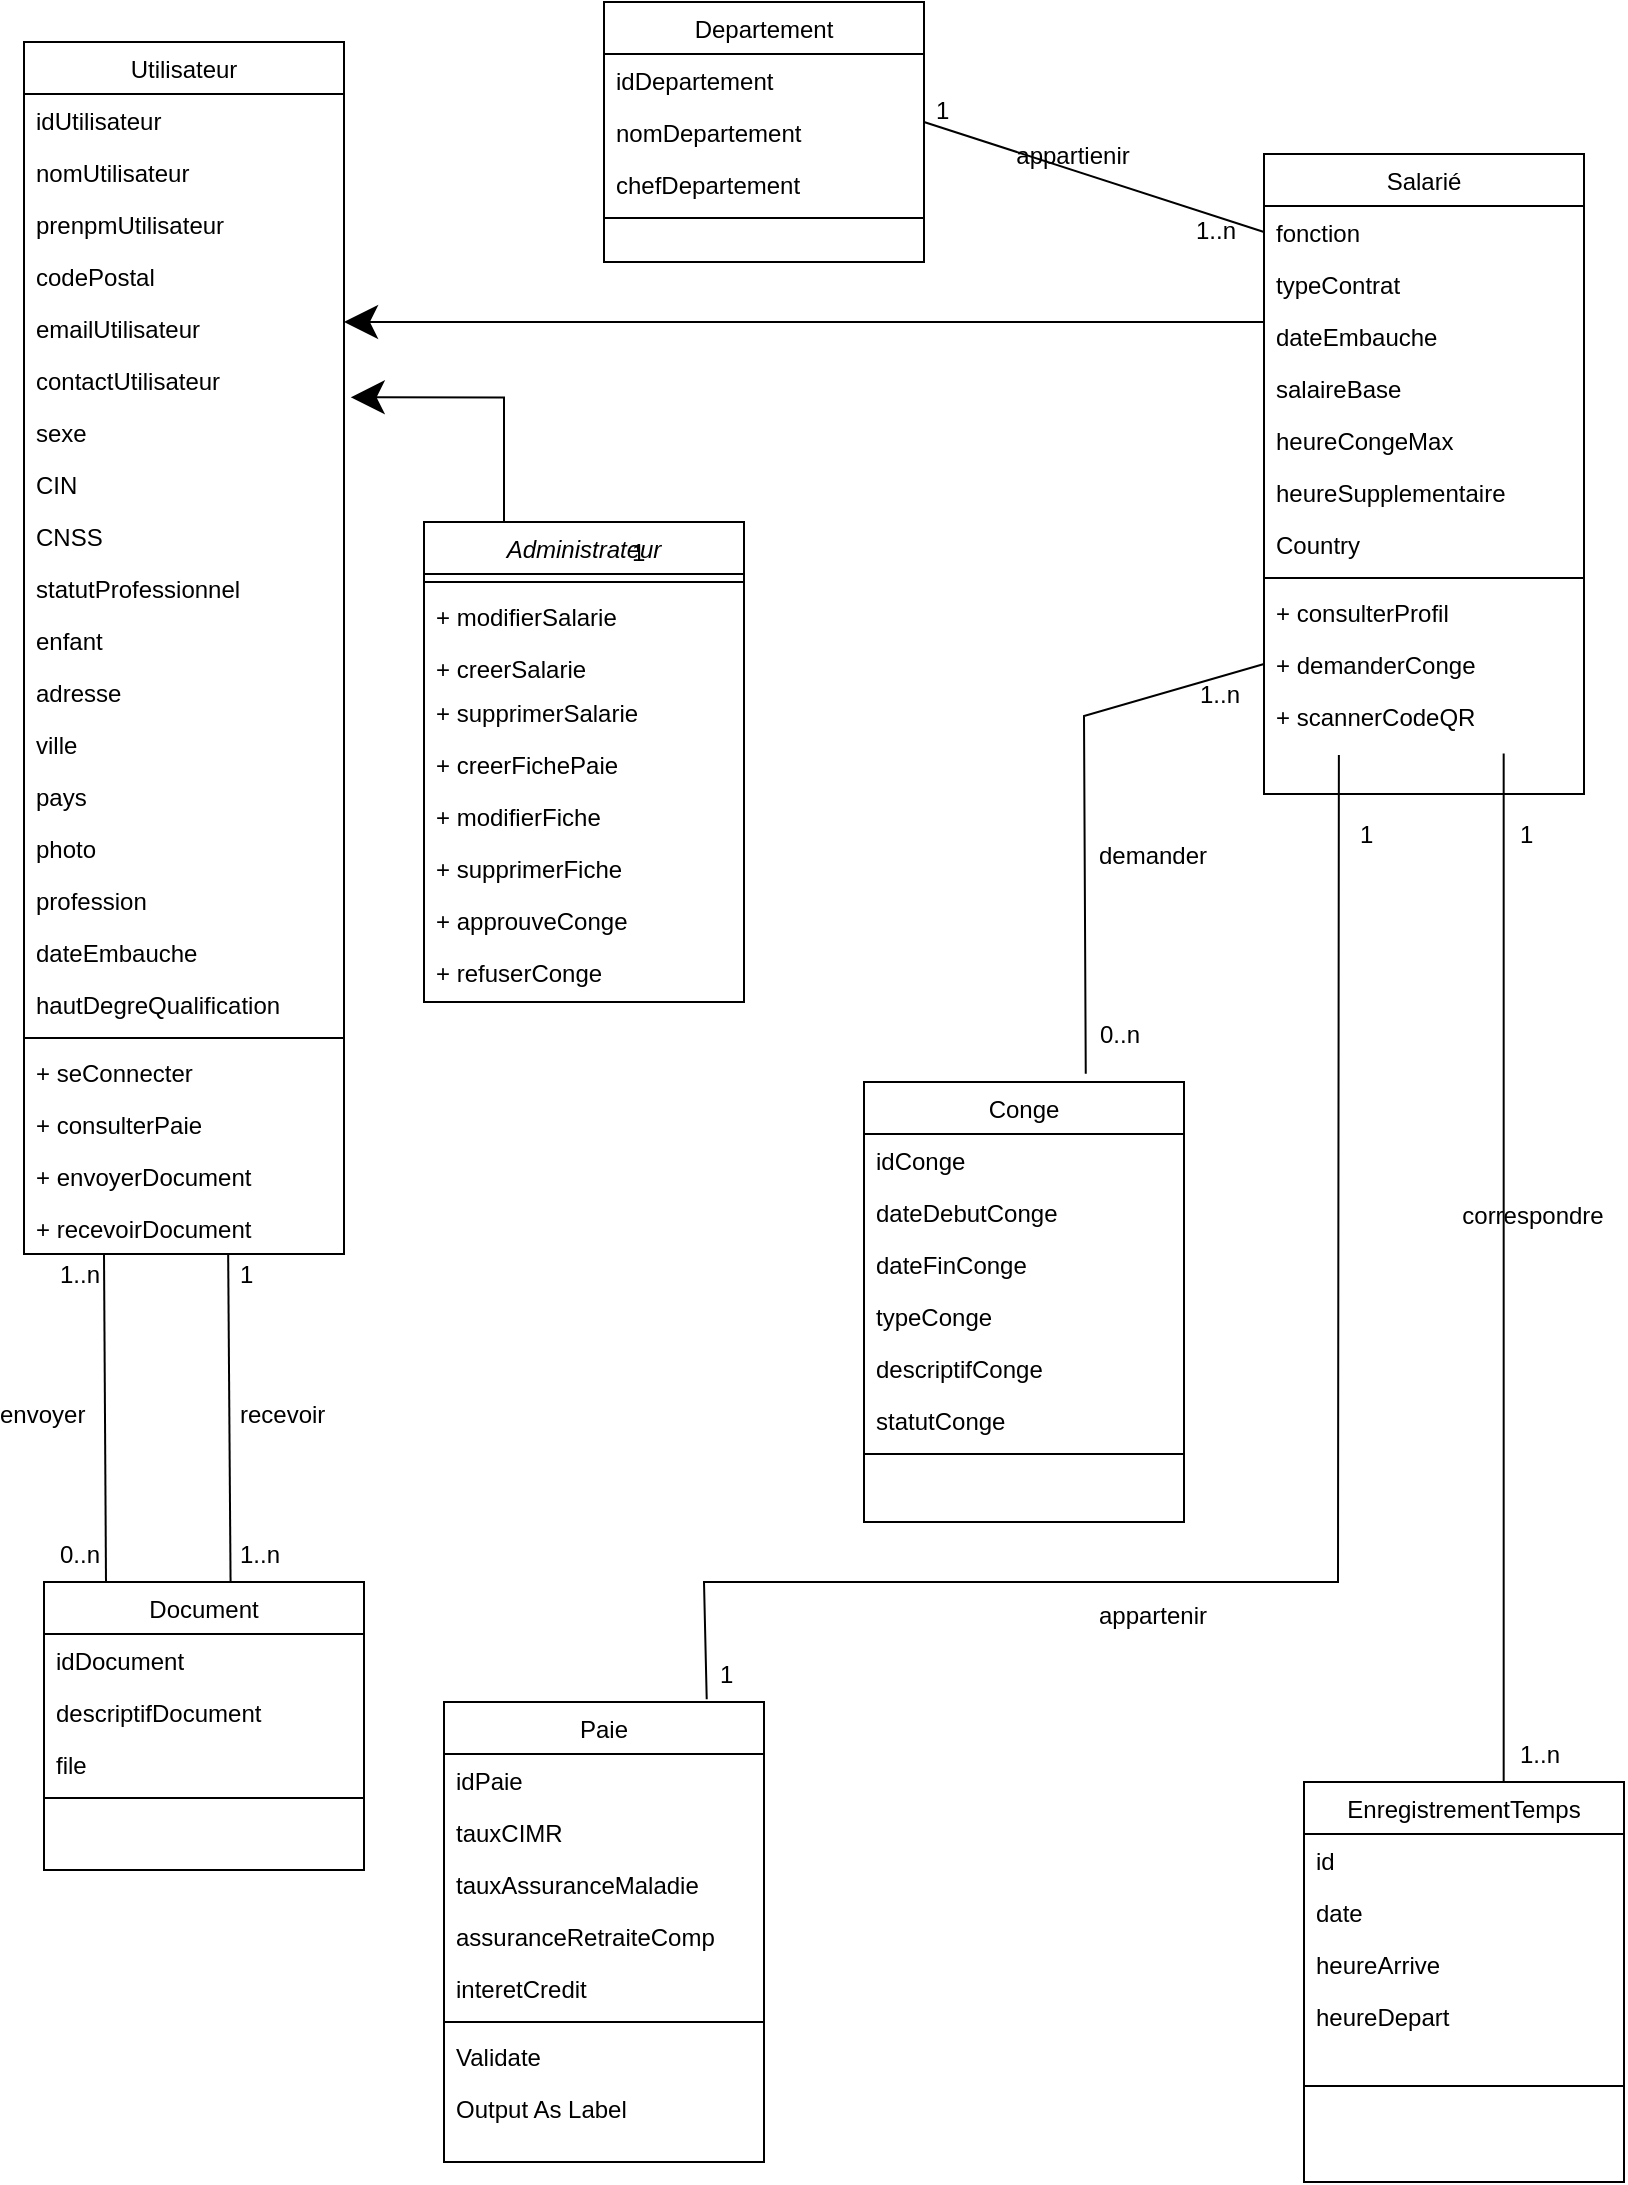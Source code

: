 <mxfile version="21.5.0" type="device">
  <diagram id="C5RBs43oDa-KdzZeNtuy" name="Page-1">
    <mxGraphModel dx="1295" dy="782" grid="1" gridSize="10" guides="1" tooltips="1" connect="1" arrows="1" fold="1" page="1" pageScale="1" pageWidth="827" pageHeight="1169" math="0" shadow="0">
      <root>
        <mxCell id="WIyWlLk6GJQsqaUBKTNV-0" />
        <mxCell id="WIyWlLk6GJQsqaUBKTNV-1" parent="WIyWlLk6GJQsqaUBKTNV-0" />
        <mxCell id="Q-UXEU_uW0LhXPv-cepf-161" style="edgeStyle=orthogonalEdgeStyle;rounded=0;orthogonalLoop=1;jettySize=auto;html=1;entryX=1.021;entryY=0.833;entryDx=0;entryDy=0;entryPerimeter=0;startSize=6;endSize=14;" parent="WIyWlLk6GJQsqaUBKTNV-1" source="zkfFHV4jXpPFQw0GAbJ--0" target="Q-UXEU_uW0LhXPv-cepf-97" edge="1">
          <mxGeometry relative="1" as="geometry">
            <Array as="points">
              <mxPoint x="260" y="238" />
            </Array>
          </mxGeometry>
        </mxCell>
        <mxCell id="zkfFHV4jXpPFQw0GAbJ--0" value="Administrateur" style="swimlane;fontStyle=2;align=center;verticalAlign=top;childLayout=stackLayout;horizontal=1;startSize=26;horizontalStack=0;resizeParent=1;resizeLast=0;collapsible=1;marginBottom=0;rounded=0;shadow=0;strokeWidth=1;" parent="WIyWlLk6GJQsqaUBKTNV-1" vertex="1">
          <mxGeometry x="220" y="300" width="160" height="240" as="geometry">
            <mxRectangle x="230" y="140" width="160" height="26" as="alternateBounds" />
          </mxGeometry>
        </mxCell>
        <mxCell id="zkfFHV4jXpPFQw0GAbJ--4" value="" style="line;html=1;strokeWidth=1;align=left;verticalAlign=middle;spacingTop=-1;spacingLeft=3;spacingRight=3;rotatable=0;labelPosition=right;points=[];portConstraint=eastwest;" parent="zkfFHV4jXpPFQw0GAbJ--0" vertex="1">
          <mxGeometry y="26" width="160" height="8" as="geometry" />
        </mxCell>
        <mxCell id="zkfFHV4jXpPFQw0GAbJ--5" value="+ modifierSalarie" style="text;align=left;verticalAlign=top;spacingLeft=4;spacingRight=4;overflow=hidden;rotatable=0;points=[[0,0.5],[1,0.5]];portConstraint=eastwest;" parent="zkfFHV4jXpPFQw0GAbJ--0" vertex="1">
          <mxGeometry y="34" width="160" height="26" as="geometry" />
        </mxCell>
        <mxCell id="Q-UXEU_uW0LhXPv-cepf-171" value="+ creerSalarie" style="text;align=left;verticalAlign=top;spacingLeft=4;spacingRight=4;overflow=hidden;rotatable=0;points=[[0,0.5],[1,0.5]];portConstraint=eastwest;" parent="zkfFHV4jXpPFQw0GAbJ--0" vertex="1">
          <mxGeometry y="60" width="160" height="22" as="geometry" />
        </mxCell>
        <mxCell id="Q-UXEU_uW0LhXPv-cepf-174" value="+ supprimerSalarie" style="text;align=left;verticalAlign=top;spacingLeft=4;spacingRight=4;overflow=hidden;rotatable=0;points=[[0,0.5],[1,0.5]];portConstraint=eastwest;" parent="zkfFHV4jXpPFQw0GAbJ--0" vertex="1">
          <mxGeometry y="82" width="160" height="26" as="geometry" />
        </mxCell>
        <mxCell id="Q-UXEU_uW0LhXPv-cepf-173" value="+ creerFichePaie " style="text;align=left;verticalAlign=top;spacingLeft=4;spacingRight=4;overflow=hidden;rotatable=0;points=[[0,0.5],[1,0.5]];portConstraint=eastwest;" parent="zkfFHV4jXpPFQw0GAbJ--0" vertex="1">
          <mxGeometry y="108" width="160" height="26" as="geometry" />
        </mxCell>
        <mxCell id="Q-UXEU_uW0LhXPv-cepf-172" value="+ modifierFiche" style="text;align=left;verticalAlign=top;spacingLeft=4;spacingRight=4;overflow=hidden;rotatable=0;points=[[0,0.5],[1,0.5]];portConstraint=eastwest;" parent="zkfFHV4jXpPFQw0GAbJ--0" vertex="1">
          <mxGeometry y="134" width="160" height="26" as="geometry" />
        </mxCell>
        <mxCell id="Q-UXEU_uW0LhXPv-cepf-170" value="+ supprimerFiche" style="text;align=left;verticalAlign=top;spacingLeft=4;spacingRight=4;overflow=hidden;rotatable=0;points=[[0,0.5],[1,0.5]];portConstraint=eastwest;" parent="zkfFHV4jXpPFQw0GAbJ--0" vertex="1">
          <mxGeometry y="160" width="160" height="26" as="geometry" />
        </mxCell>
        <mxCell id="Q-UXEU_uW0LhXPv-cepf-169" value="+ approuveConge" style="text;align=left;verticalAlign=top;spacingLeft=4;spacingRight=4;overflow=hidden;rotatable=0;points=[[0,0.5],[1,0.5]];portConstraint=eastwest;" parent="zkfFHV4jXpPFQw0GAbJ--0" vertex="1">
          <mxGeometry y="186" width="160" height="26" as="geometry" />
        </mxCell>
        <mxCell id="Q-UXEU_uW0LhXPv-cepf-168" value="+ refuserConge" style="text;align=left;verticalAlign=top;spacingLeft=4;spacingRight=4;overflow=hidden;rotatable=0;points=[[0,0.5],[1,0.5]];portConstraint=eastwest;" parent="zkfFHV4jXpPFQw0GAbJ--0" vertex="1">
          <mxGeometry y="212" width="160" height="26" as="geometry" />
        </mxCell>
        <mxCell id="Q-UXEU_uW0LhXPv-cepf-162" style="edgeStyle=orthogonalEdgeStyle;rounded=0;orthogonalLoop=1;jettySize=auto;html=1;entryX=1;entryY=0.5;entryDx=0;entryDy=0;targetPerimeterSpacing=1;endSize=14;" parent="WIyWlLk6GJQsqaUBKTNV-1" edge="1">
          <mxGeometry relative="1" as="geometry">
            <mxPoint x="640" y="182.0" as="sourcePoint" />
            <mxPoint x="180" y="200" as="targetPoint" />
            <Array as="points">
              <mxPoint x="640" y="200" />
            </Array>
          </mxGeometry>
        </mxCell>
        <mxCell id="zkfFHV4jXpPFQw0GAbJ--17" value="Salarié" style="swimlane;fontStyle=0;align=center;verticalAlign=top;childLayout=stackLayout;horizontal=1;startSize=26;horizontalStack=0;resizeParent=1;resizeLast=0;collapsible=1;marginBottom=0;rounded=0;shadow=0;strokeWidth=1;" parent="WIyWlLk6GJQsqaUBKTNV-1" vertex="1">
          <mxGeometry x="640" y="116" width="160" height="320" as="geometry">
            <mxRectangle x="550" y="140" width="160" height="26" as="alternateBounds" />
          </mxGeometry>
        </mxCell>
        <mxCell id="zkfFHV4jXpPFQw0GAbJ--19" value="fonction" style="text;align=left;verticalAlign=top;spacingLeft=4;spacingRight=4;overflow=hidden;rotatable=0;points=[[0,0.5],[1,0.5]];portConstraint=eastwest;rounded=0;shadow=0;html=0;" parent="zkfFHV4jXpPFQw0GAbJ--17" vertex="1">
          <mxGeometry y="26" width="160" height="26" as="geometry" />
        </mxCell>
        <mxCell id="zkfFHV4jXpPFQw0GAbJ--20" value="typeContrat" style="text;align=left;verticalAlign=top;spacingLeft=4;spacingRight=4;overflow=hidden;rotatable=0;points=[[0,0.5],[1,0.5]];portConstraint=eastwest;rounded=0;shadow=0;html=0;" parent="zkfFHV4jXpPFQw0GAbJ--17" vertex="1">
          <mxGeometry y="52" width="160" height="26" as="geometry" />
        </mxCell>
        <mxCell id="zkfFHV4jXpPFQw0GAbJ--21" value="dateEmbauche" style="text;align=left;verticalAlign=top;spacingLeft=4;spacingRight=4;overflow=hidden;rotatable=0;points=[[0,0.5],[1,0.5]];portConstraint=eastwest;rounded=0;shadow=0;html=0;" parent="zkfFHV4jXpPFQw0GAbJ--17" vertex="1">
          <mxGeometry y="78" width="160" height="26" as="geometry" />
        </mxCell>
        <mxCell id="Q-UXEU_uW0LhXPv-cepf-155" value="salaireBase" style="text;align=left;verticalAlign=top;spacingLeft=4;spacingRight=4;overflow=hidden;rotatable=0;points=[[0,0.5],[1,0.5]];portConstraint=eastwest;rounded=0;shadow=0;html=0;" parent="zkfFHV4jXpPFQw0GAbJ--17" vertex="1">
          <mxGeometry y="104" width="160" height="26" as="geometry" />
        </mxCell>
        <mxCell id="Q-UXEU_uW0LhXPv-cepf-156" value="heureCongeMax" style="text;align=left;verticalAlign=top;spacingLeft=4;spacingRight=4;overflow=hidden;rotatable=0;points=[[0,0.5],[1,0.5]];portConstraint=eastwest;rounded=0;shadow=0;html=0;" parent="zkfFHV4jXpPFQw0GAbJ--17" vertex="1">
          <mxGeometry y="130" width="160" height="26" as="geometry" />
        </mxCell>
        <mxCell id="Q-UXEU_uW0LhXPv-cepf-157" value="heureSupplementaire" style="text;align=left;verticalAlign=top;spacingLeft=4;spacingRight=4;overflow=hidden;rotatable=0;points=[[0,0.5],[1,0.5]];portConstraint=eastwest;rounded=0;shadow=0;html=0;" parent="zkfFHV4jXpPFQw0GAbJ--17" vertex="1">
          <mxGeometry y="156" width="160" height="26" as="geometry" />
        </mxCell>
        <mxCell id="zkfFHV4jXpPFQw0GAbJ--22" value="Country" style="text;align=left;verticalAlign=top;spacingLeft=4;spacingRight=4;overflow=hidden;rotatable=0;points=[[0,0.5],[1,0.5]];portConstraint=eastwest;rounded=0;shadow=0;html=0;" parent="zkfFHV4jXpPFQw0GAbJ--17" vertex="1">
          <mxGeometry y="182" width="160" height="26" as="geometry" />
        </mxCell>
        <mxCell id="zkfFHV4jXpPFQw0GAbJ--23" value="" style="line;html=1;strokeWidth=1;align=left;verticalAlign=middle;spacingTop=-1;spacingLeft=3;spacingRight=3;rotatable=0;labelPosition=right;points=[];portConstraint=eastwest;" parent="zkfFHV4jXpPFQw0GAbJ--17" vertex="1">
          <mxGeometry y="208" width="160" height="8" as="geometry" />
        </mxCell>
        <mxCell id="zkfFHV4jXpPFQw0GAbJ--24" value="+ consulterProfil" style="text;align=left;verticalAlign=top;spacingLeft=4;spacingRight=4;overflow=hidden;rotatable=0;points=[[0,0.5],[1,0.5]];portConstraint=eastwest;" parent="zkfFHV4jXpPFQw0GAbJ--17" vertex="1">
          <mxGeometry y="216" width="160" height="26" as="geometry" />
        </mxCell>
        <mxCell id="Q-UXEU_uW0LhXPv-cepf-175" value="+ demanderConge" style="text;align=left;verticalAlign=top;spacingLeft=4;spacingRight=4;overflow=hidden;rotatable=0;points=[[0,0.5],[1,0.5]];portConstraint=eastwest;" parent="zkfFHV4jXpPFQw0GAbJ--17" vertex="1">
          <mxGeometry y="242" width="160" height="26" as="geometry" />
        </mxCell>
        <mxCell id="zkfFHV4jXpPFQw0GAbJ--25" value="+ scannerCodeQR" style="text;align=left;verticalAlign=top;spacingLeft=4;spacingRight=4;overflow=hidden;rotatable=0;points=[[0,0.5],[1,0.5]];portConstraint=eastwest;" parent="zkfFHV4jXpPFQw0GAbJ--17" vertex="1">
          <mxGeometry y="268" width="160" height="26" as="geometry" />
        </mxCell>
        <mxCell id="Q-UXEU_uW0LhXPv-cepf-9" value="Conge" style="swimlane;fontStyle=0;align=center;verticalAlign=top;childLayout=stackLayout;horizontal=1;startSize=26;horizontalStack=0;resizeParent=1;resizeLast=0;collapsible=1;marginBottom=0;rounded=0;shadow=0;strokeWidth=1;" parent="WIyWlLk6GJQsqaUBKTNV-1" vertex="1">
          <mxGeometry x="440" y="580" width="160" height="220" as="geometry">
            <mxRectangle x="550" y="140" width="160" height="26" as="alternateBounds" />
          </mxGeometry>
        </mxCell>
        <mxCell id="Q-UXEU_uW0LhXPv-cepf-10" value="idConge" style="text;align=left;verticalAlign=top;spacingLeft=4;spacingRight=4;overflow=hidden;rotatable=0;points=[[0,0.5],[1,0.5]];portConstraint=eastwest;" parent="Q-UXEU_uW0LhXPv-cepf-9" vertex="1">
          <mxGeometry y="26" width="160" height="26" as="geometry" />
        </mxCell>
        <mxCell id="Q-UXEU_uW0LhXPv-cepf-11" value="dateDebutConge" style="text;align=left;verticalAlign=top;spacingLeft=4;spacingRight=4;overflow=hidden;rotatable=0;points=[[0,0.5],[1,0.5]];portConstraint=eastwest;rounded=0;shadow=0;html=0;" parent="Q-UXEU_uW0LhXPv-cepf-9" vertex="1">
          <mxGeometry y="52" width="160" height="26" as="geometry" />
        </mxCell>
        <mxCell id="Q-UXEU_uW0LhXPv-cepf-12" value="dateFinConge" style="text;align=left;verticalAlign=top;spacingLeft=4;spacingRight=4;overflow=hidden;rotatable=0;points=[[0,0.5],[1,0.5]];portConstraint=eastwest;rounded=0;shadow=0;html=0;" parent="Q-UXEU_uW0LhXPv-cepf-9" vertex="1">
          <mxGeometry y="78" width="160" height="26" as="geometry" />
        </mxCell>
        <mxCell id="Q-UXEU_uW0LhXPv-cepf-13" value="typeConge" style="text;align=left;verticalAlign=top;spacingLeft=4;spacingRight=4;overflow=hidden;rotatable=0;points=[[0,0.5],[1,0.5]];portConstraint=eastwest;rounded=0;shadow=0;html=0;" parent="Q-UXEU_uW0LhXPv-cepf-9" vertex="1">
          <mxGeometry y="104" width="160" height="26" as="geometry" />
        </mxCell>
        <mxCell id="Q-UXEU_uW0LhXPv-cepf-49" value="descriptifConge" style="text;align=left;verticalAlign=top;spacingLeft=4;spacingRight=4;overflow=hidden;rotatable=0;points=[[0,0.5],[1,0.5]];portConstraint=eastwest;rounded=0;shadow=0;html=0;" parent="Q-UXEU_uW0LhXPv-cepf-9" vertex="1">
          <mxGeometry y="130" width="160" height="26" as="geometry" />
        </mxCell>
        <mxCell id="Q-UXEU_uW0LhXPv-cepf-14" value="statutConge" style="text;align=left;verticalAlign=top;spacingLeft=4;spacingRight=4;overflow=hidden;rotatable=0;points=[[0,0.5],[1,0.5]];portConstraint=eastwest;rounded=0;shadow=0;html=0;" parent="Q-UXEU_uW0LhXPv-cepf-9" vertex="1">
          <mxGeometry y="156" width="160" height="26" as="geometry" />
        </mxCell>
        <mxCell id="Q-UXEU_uW0LhXPv-cepf-15" value="" style="line;html=1;strokeWidth=1;align=left;verticalAlign=middle;spacingTop=-1;spacingLeft=3;spacingRight=3;rotatable=0;labelPosition=right;points=[];portConstraint=eastwest;" parent="Q-UXEU_uW0LhXPv-cepf-9" vertex="1">
          <mxGeometry y="182" width="160" height="8" as="geometry" />
        </mxCell>
        <mxCell id="Q-UXEU_uW0LhXPv-cepf-18" value="Paie" style="swimlane;fontStyle=0;align=center;verticalAlign=top;childLayout=stackLayout;horizontal=1;startSize=26;horizontalStack=0;resizeParent=1;resizeLast=0;collapsible=1;marginBottom=0;rounded=0;shadow=0;strokeWidth=1;" parent="WIyWlLk6GJQsqaUBKTNV-1" vertex="1">
          <mxGeometry x="230" y="890" width="160" height="230" as="geometry">
            <mxRectangle x="550" y="140" width="160" height="26" as="alternateBounds" />
          </mxGeometry>
        </mxCell>
        <mxCell id="Q-UXEU_uW0LhXPv-cepf-19" value="idPaie" style="text;align=left;verticalAlign=top;spacingLeft=4;spacingRight=4;overflow=hidden;rotatable=0;points=[[0,0.5],[1,0.5]];portConstraint=eastwest;" parent="Q-UXEU_uW0LhXPv-cepf-18" vertex="1">
          <mxGeometry y="26" width="160" height="26" as="geometry" />
        </mxCell>
        <mxCell id="Q-UXEU_uW0LhXPv-cepf-20" value="tauxCIMR" style="text;align=left;verticalAlign=top;spacingLeft=4;spacingRight=4;overflow=hidden;rotatable=0;points=[[0,0.5],[1,0.5]];portConstraint=eastwest;rounded=0;shadow=0;html=0;" parent="Q-UXEU_uW0LhXPv-cepf-18" vertex="1">
          <mxGeometry y="52" width="160" height="26" as="geometry" />
        </mxCell>
        <mxCell id="Q-UXEU_uW0LhXPv-cepf-21" value="tauxAssuranceMaladie" style="text;align=left;verticalAlign=top;spacingLeft=4;spacingRight=4;overflow=hidden;rotatable=0;points=[[0,0.5],[1,0.5]];portConstraint=eastwest;rounded=0;shadow=0;html=0;" parent="Q-UXEU_uW0LhXPv-cepf-18" vertex="1">
          <mxGeometry y="78" width="160" height="26" as="geometry" />
        </mxCell>
        <mxCell id="Q-UXEU_uW0LhXPv-cepf-22" value="assuranceRetraiteComp" style="text;align=left;verticalAlign=top;spacingLeft=4;spacingRight=4;overflow=hidden;rotatable=0;points=[[0,0.5],[1,0.5]];portConstraint=eastwest;rounded=0;shadow=0;html=0;" parent="Q-UXEU_uW0LhXPv-cepf-18" vertex="1">
          <mxGeometry y="104" width="160" height="26" as="geometry" />
        </mxCell>
        <mxCell id="RBXzqMD-vmrKSBf3qcT6-8" value="interetCredit" style="text;align=left;verticalAlign=top;spacingLeft=4;spacingRight=4;overflow=hidden;rotatable=0;points=[[0,0.5],[1,0.5]];portConstraint=eastwest;rounded=0;shadow=0;html=0;" parent="Q-UXEU_uW0LhXPv-cepf-18" vertex="1">
          <mxGeometry y="130" width="160" height="26" as="geometry" />
        </mxCell>
        <mxCell id="Q-UXEU_uW0LhXPv-cepf-24" value="" style="line;html=1;strokeWidth=1;align=left;verticalAlign=middle;spacingTop=-1;spacingLeft=3;spacingRight=3;rotatable=0;labelPosition=right;points=[];portConstraint=eastwest;" parent="Q-UXEU_uW0LhXPv-cepf-18" vertex="1">
          <mxGeometry y="156" width="160" height="8" as="geometry" />
        </mxCell>
        <mxCell id="Q-UXEU_uW0LhXPv-cepf-25" value="Validate" style="text;align=left;verticalAlign=top;spacingLeft=4;spacingRight=4;overflow=hidden;rotatable=0;points=[[0,0.5],[1,0.5]];portConstraint=eastwest;" parent="Q-UXEU_uW0LhXPv-cepf-18" vertex="1">
          <mxGeometry y="164" width="160" height="26" as="geometry" />
        </mxCell>
        <mxCell id="Q-UXEU_uW0LhXPv-cepf-26" value="Output As Label" style="text;align=left;verticalAlign=top;spacingLeft=4;spacingRight=4;overflow=hidden;rotatable=0;points=[[0,0.5],[1,0.5]];portConstraint=eastwest;" parent="Q-UXEU_uW0LhXPv-cepf-18" vertex="1">
          <mxGeometry y="190" width="160" height="26" as="geometry" />
        </mxCell>
        <mxCell id="Q-UXEU_uW0LhXPv-cepf-27" value="Departement" style="swimlane;fontStyle=0;align=center;verticalAlign=top;childLayout=stackLayout;horizontal=1;startSize=26;horizontalStack=0;resizeParent=1;resizeLast=0;collapsible=1;marginBottom=0;rounded=0;shadow=0;strokeWidth=1;" parent="WIyWlLk6GJQsqaUBKTNV-1" vertex="1">
          <mxGeometry x="310" y="40" width="160" height="130" as="geometry">
            <mxRectangle x="550" y="140" width="160" height="26" as="alternateBounds" />
          </mxGeometry>
        </mxCell>
        <mxCell id="Q-UXEU_uW0LhXPv-cepf-28" value="idDepartement" style="text;align=left;verticalAlign=top;spacingLeft=4;spacingRight=4;overflow=hidden;rotatable=0;points=[[0,0.5],[1,0.5]];portConstraint=eastwest;" parent="Q-UXEU_uW0LhXPv-cepf-27" vertex="1">
          <mxGeometry y="26" width="160" height="26" as="geometry" />
        </mxCell>
        <mxCell id="mWF72Lj1qdeDs6WQ5gYw-0" value="nomDepartement" style="text;align=left;verticalAlign=top;spacingLeft=4;spacingRight=4;overflow=hidden;rotatable=0;points=[[0,0.5],[1,0.5]];portConstraint=eastwest;rounded=0;shadow=0;html=0;" vertex="1" parent="Q-UXEU_uW0LhXPv-cepf-27">
          <mxGeometry y="52" width="160" height="26" as="geometry" />
        </mxCell>
        <mxCell id="Q-UXEU_uW0LhXPv-cepf-29" value="chefDepartement" style="text;align=left;verticalAlign=top;spacingLeft=4;spacingRight=4;overflow=hidden;rotatable=0;points=[[0,0.5],[1,0.5]];portConstraint=eastwest;rounded=0;shadow=0;html=0;" parent="Q-UXEU_uW0LhXPv-cepf-27" vertex="1">
          <mxGeometry y="78" width="160" height="26" as="geometry" />
        </mxCell>
        <mxCell id="Q-UXEU_uW0LhXPv-cepf-33" value="" style="line;html=1;strokeWidth=1;align=left;verticalAlign=middle;spacingTop=-1;spacingLeft=3;spacingRight=3;rotatable=0;labelPosition=right;points=[];portConstraint=eastwest;" parent="Q-UXEU_uW0LhXPv-cepf-27" vertex="1">
          <mxGeometry y="104" width="160" height="8" as="geometry" />
        </mxCell>
        <mxCell id="Q-UXEU_uW0LhXPv-cepf-64" value="Utilisateur" style="swimlane;fontStyle=0;align=center;verticalAlign=top;childLayout=stackLayout;horizontal=1;startSize=26;horizontalStack=0;resizeParent=1;resizeLast=0;collapsible=1;marginBottom=0;rounded=0;shadow=0;strokeWidth=1;" parent="WIyWlLk6GJQsqaUBKTNV-1" vertex="1">
          <mxGeometry x="20" y="60" width="160" height="606" as="geometry">
            <mxRectangle x="550" y="140" width="160" height="26" as="alternateBounds" />
          </mxGeometry>
        </mxCell>
        <mxCell id="Q-UXEU_uW0LhXPv-cepf-65" value="idUtilisateur" style="text;align=left;verticalAlign=top;spacingLeft=4;spacingRight=4;overflow=hidden;rotatable=0;points=[[0,0.5],[1,0.5]];portConstraint=eastwest;" parent="Q-UXEU_uW0LhXPv-cepf-64" vertex="1">
          <mxGeometry y="26" width="160" height="26" as="geometry" />
        </mxCell>
        <mxCell id="Q-UXEU_uW0LhXPv-cepf-66" value="nomUtilisateur" style="text;align=left;verticalAlign=top;spacingLeft=4;spacingRight=4;overflow=hidden;rotatable=0;points=[[0,0.5],[1,0.5]];portConstraint=eastwest;rounded=0;shadow=0;html=0;" parent="Q-UXEU_uW0LhXPv-cepf-64" vertex="1">
          <mxGeometry y="52" width="160" height="26" as="geometry" />
        </mxCell>
        <mxCell id="Q-UXEU_uW0LhXPv-cepf-67" value="prenpmUtilisateur" style="text;align=left;verticalAlign=top;spacingLeft=4;spacingRight=4;overflow=hidden;rotatable=0;points=[[0,0.5],[1,0.5]];portConstraint=eastwest;rounded=0;shadow=0;html=0;" parent="Q-UXEU_uW0LhXPv-cepf-64" vertex="1">
          <mxGeometry y="78" width="160" height="26" as="geometry" />
        </mxCell>
        <mxCell id="Q-UXEU_uW0LhXPv-cepf-68" value="codePostal" style="text;align=left;verticalAlign=top;spacingLeft=4;spacingRight=4;overflow=hidden;rotatable=0;points=[[0,0.5],[1,0.5]];portConstraint=eastwest;rounded=0;shadow=0;html=0;" parent="Q-UXEU_uW0LhXPv-cepf-64" vertex="1">
          <mxGeometry y="104" width="160" height="26" as="geometry" />
        </mxCell>
        <mxCell id="Q-UXEU_uW0LhXPv-cepf-95" value="emailUtilisateur" style="text;align=left;verticalAlign=top;spacingLeft=4;spacingRight=4;overflow=hidden;rotatable=0;points=[[0,0.5],[1,0.5]];portConstraint=eastwest;rounded=0;shadow=0;html=0;" parent="Q-UXEU_uW0LhXPv-cepf-64" vertex="1">
          <mxGeometry y="130" width="160" height="26" as="geometry" />
        </mxCell>
        <mxCell id="Q-UXEU_uW0LhXPv-cepf-97" value="contactUtilisateur" style="text;align=left;verticalAlign=top;spacingLeft=4;spacingRight=4;overflow=hidden;rotatable=0;points=[[0,0.5],[1,0.5]];portConstraint=eastwest;rounded=0;shadow=0;html=0;" parent="Q-UXEU_uW0LhXPv-cepf-64" vertex="1">
          <mxGeometry y="156" width="160" height="26" as="geometry" />
        </mxCell>
        <mxCell id="Q-UXEU_uW0LhXPv-cepf-98" value="sexe" style="text;align=left;verticalAlign=top;spacingLeft=4;spacingRight=4;overflow=hidden;rotatable=0;points=[[0,0.5],[1,0.5]];portConstraint=eastwest;rounded=0;shadow=0;html=0;" parent="Q-UXEU_uW0LhXPv-cepf-64" vertex="1">
          <mxGeometry y="182" width="160" height="26" as="geometry" />
        </mxCell>
        <mxCell id="Q-UXEU_uW0LhXPv-cepf-99" value="CIN" style="text;align=left;verticalAlign=top;spacingLeft=4;spacingRight=4;overflow=hidden;rotatable=0;points=[[0,0.5],[1,0.5]];portConstraint=eastwest;rounded=0;shadow=0;html=0;" parent="Q-UXEU_uW0LhXPv-cepf-64" vertex="1">
          <mxGeometry y="208" width="160" height="26" as="geometry" />
        </mxCell>
        <mxCell id="Q-UXEU_uW0LhXPv-cepf-117" value="CNSS" style="text;align=left;verticalAlign=top;spacingLeft=4;spacingRight=4;overflow=hidden;rotatable=0;points=[[0,0.5],[1,0.5]];portConstraint=eastwest;rounded=0;shadow=0;html=0;" parent="Q-UXEU_uW0LhXPv-cepf-64" vertex="1">
          <mxGeometry y="234" width="160" height="26" as="geometry" />
        </mxCell>
        <mxCell id="Q-UXEU_uW0LhXPv-cepf-139" value="statutProfessionnel" style="text;align=left;verticalAlign=top;spacingLeft=4;spacingRight=4;overflow=hidden;rotatable=0;points=[[0,0.5],[1,0.5]];portConstraint=eastwest;rounded=0;shadow=0;html=0;" parent="Q-UXEU_uW0LhXPv-cepf-64" vertex="1">
          <mxGeometry y="260" width="160" height="26" as="geometry" />
        </mxCell>
        <mxCell id="Q-UXEU_uW0LhXPv-cepf-140" value="enfant" style="text;align=left;verticalAlign=top;spacingLeft=4;spacingRight=4;overflow=hidden;rotatable=0;points=[[0,0.5],[1,0.5]];portConstraint=eastwest;rounded=0;shadow=0;html=0;" parent="Q-UXEU_uW0LhXPv-cepf-64" vertex="1">
          <mxGeometry y="286" width="160" height="26" as="geometry" />
        </mxCell>
        <mxCell id="Q-UXEU_uW0LhXPv-cepf-141" value="adresse" style="text;align=left;verticalAlign=top;spacingLeft=4;spacingRight=4;overflow=hidden;rotatable=0;points=[[0,0.5],[1,0.5]];portConstraint=eastwest;rounded=0;shadow=0;html=0;" parent="Q-UXEU_uW0LhXPv-cepf-64" vertex="1">
          <mxGeometry y="312" width="160" height="26" as="geometry" />
        </mxCell>
        <mxCell id="Q-UXEU_uW0LhXPv-cepf-142" value="ville" style="text;align=left;verticalAlign=top;spacingLeft=4;spacingRight=4;overflow=hidden;rotatable=0;points=[[0,0.5],[1,0.5]];portConstraint=eastwest;rounded=0;shadow=0;html=0;" parent="Q-UXEU_uW0LhXPv-cepf-64" vertex="1">
          <mxGeometry y="338" width="160" height="26" as="geometry" />
        </mxCell>
        <mxCell id="Q-UXEU_uW0LhXPv-cepf-119" value="pays" style="text;align=left;verticalAlign=top;spacingLeft=4;spacingRight=4;overflow=hidden;rotatable=0;points=[[0,0.5],[1,0.5]];portConstraint=eastwest;rounded=0;shadow=0;html=0;" parent="Q-UXEU_uW0LhXPv-cepf-64" vertex="1">
          <mxGeometry y="364" width="160" height="26" as="geometry" />
        </mxCell>
        <mxCell id="Q-UXEU_uW0LhXPv-cepf-143" value="photo" style="text;align=left;verticalAlign=top;spacingLeft=4;spacingRight=4;overflow=hidden;rotatable=0;points=[[0,0.5],[1,0.5]];portConstraint=eastwest;rounded=0;shadow=0;html=0;" parent="Q-UXEU_uW0LhXPv-cepf-64" vertex="1">
          <mxGeometry y="390" width="160" height="26" as="geometry" />
        </mxCell>
        <mxCell id="Q-UXEU_uW0LhXPv-cepf-144" value="profession" style="text;align=left;verticalAlign=top;spacingLeft=4;spacingRight=4;overflow=hidden;rotatable=0;points=[[0,0.5],[1,0.5]];portConstraint=eastwest;rounded=0;shadow=0;html=0;" parent="Q-UXEU_uW0LhXPv-cepf-64" vertex="1">
          <mxGeometry y="416" width="160" height="26" as="geometry" />
        </mxCell>
        <mxCell id="Q-UXEU_uW0LhXPv-cepf-145" value="dateEmbauche" style="text;align=left;verticalAlign=top;spacingLeft=4;spacingRight=4;overflow=hidden;rotatable=0;points=[[0,0.5],[1,0.5]];portConstraint=eastwest;rounded=0;shadow=0;html=0;" parent="Q-UXEU_uW0LhXPv-cepf-64" vertex="1">
          <mxGeometry y="442" width="160" height="26" as="geometry" />
        </mxCell>
        <mxCell id="Q-UXEU_uW0LhXPv-cepf-118" value="hautDegreQualification" style="text;align=left;verticalAlign=top;spacingLeft=4;spacingRight=4;overflow=hidden;rotatable=0;points=[[0,0.5],[1,0.5]];portConstraint=eastwest;rounded=0;shadow=0;html=0;" parent="Q-UXEU_uW0LhXPv-cepf-64" vertex="1">
          <mxGeometry y="468" width="160" height="26" as="geometry" />
        </mxCell>
        <mxCell id="Q-UXEU_uW0LhXPv-cepf-70" value="" style="line;html=1;strokeWidth=1;align=left;verticalAlign=middle;spacingTop=-1;spacingLeft=3;spacingRight=3;rotatable=0;labelPosition=right;points=[];portConstraint=eastwest;" parent="Q-UXEU_uW0LhXPv-cepf-64" vertex="1">
          <mxGeometry y="494" width="160" height="8" as="geometry" />
        </mxCell>
        <mxCell id="Q-UXEU_uW0LhXPv-cepf-71" value="+ seConnecter" style="text;align=left;verticalAlign=top;spacingLeft=4;spacingRight=4;overflow=hidden;rotatable=0;points=[[0,0.5],[1,0.5]];portConstraint=eastwest;" parent="Q-UXEU_uW0LhXPv-cepf-64" vertex="1">
          <mxGeometry y="502" width="160" height="26" as="geometry" />
        </mxCell>
        <mxCell id="Q-UXEU_uW0LhXPv-cepf-165" value="+ consulterPaie" style="text;align=left;verticalAlign=top;spacingLeft=4;spacingRight=4;overflow=hidden;rotatable=0;points=[[0,0.5],[1,0.5]];portConstraint=eastwest;" parent="Q-UXEU_uW0LhXPv-cepf-64" vertex="1">
          <mxGeometry y="528" width="160" height="26" as="geometry" />
        </mxCell>
        <mxCell id="Q-UXEU_uW0LhXPv-cepf-166" value="+ envoyerDocument" style="text;align=left;verticalAlign=top;spacingLeft=4;spacingRight=4;overflow=hidden;rotatable=0;points=[[0,0.5],[1,0.5]];portConstraint=eastwest;" parent="Q-UXEU_uW0LhXPv-cepf-64" vertex="1">
          <mxGeometry y="554" width="160" height="26" as="geometry" />
        </mxCell>
        <mxCell id="Q-UXEU_uW0LhXPv-cepf-72" value="+ recevoirDocument" style="text;align=left;verticalAlign=top;spacingLeft=4;spacingRight=4;overflow=hidden;rotatable=0;points=[[0,0.5],[1,0.5]];portConstraint=eastwest;" parent="Q-UXEU_uW0LhXPv-cepf-64" vertex="1">
          <mxGeometry y="580" width="160" height="26" as="geometry" />
        </mxCell>
        <mxCell id="Q-UXEU_uW0LhXPv-cepf-82" value="1" style="resizable=0;align=left;verticalAlign=bottom;labelBackgroundColor=none;fontSize=12;direction=south;" parent="WIyWlLk6GJQsqaUBKTNV-1" connectable="0" vertex="1">
          <mxGeometry x="329.996" y="320" as="geometry">
            <mxPoint x="-8" y="4" as="offset" />
          </mxGeometry>
        </mxCell>
        <mxCell id="Q-UXEU_uW0LhXPv-cepf-181" value="" style="endArrow=none;html=1;rounded=0;entryX=0.234;entryY=1.25;entryDx=0;entryDy=0;entryPerimeter=0;exitX=0.821;exitY=-0.006;exitDx=0;exitDy=0;exitPerimeter=0;" parent="WIyWlLk6GJQsqaUBKTNV-1" source="Q-UXEU_uW0LhXPv-cepf-18" target="zkfFHV4jXpPFQw0GAbJ--25" edge="1">
          <mxGeometry width="50" height="50" relative="1" as="geometry">
            <mxPoint x="330" y="830" as="sourcePoint" />
            <mxPoint x="680" y="680" as="targetPoint" />
            <Array as="points">
              <mxPoint x="360" y="830" />
              <mxPoint x="677" y="830" />
            </Array>
          </mxGeometry>
        </mxCell>
        <mxCell id="Q-UXEU_uW0LhXPv-cepf-182" value="" style="endArrow=none;html=1;rounded=0;entryX=0.749;entryY=1.219;entryDx=0;entryDy=0;entryPerimeter=0;exitX=0.624;exitY=0.061;exitDx=0;exitDy=0;exitPerimeter=0;" parent="WIyWlLk6GJQsqaUBKTNV-1" source="5A2zeRS-jCE2P_NUrBhp-0" target="zkfFHV4jXpPFQw0GAbJ--25" edge="1">
          <mxGeometry width="50" height="50" relative="1" as="geometry">
            <mxPoint x="760" y="920" as="sourcePoint" />
            <mxPoint x="790" y="790" as="targetPoint" />
          </mxGeometry>
        </mxCell>
        <mxCell id="Q-UXEU_uW0LhXPv-cepf-184" value="" style="endArrow=none;html=1;rounded=0;entryX=0;entryY=0.5;entryDx=0;entryDy=0;exitX=0.693;exitY=-0.019;exitDx=0;exitDy=0;exitPerimeter=0;" parent="WIyWlLk6GJQsqaUBKTNV-1" source="Q-UXEU_uW0LhXPv-cepf-9" target="Q-UXEU_uW0LhXPv-cepf-175" edge="1">
          <mxGeometry width="50" height="50" relative="1" as="geometry">
            <mxPoint x="480" y="397" as="sourcePoint" />
            <mxPoint x="480" y="550" as="targetPoint" />
            <Array as="points">
              <mxPoint x="550" y="397" />
            </Array>
          </mxGeometry>
        </mxCell>
        <mxCell id="Bym4AuS0xGwNnofbou9n-1" value="demander" style="text;html=1;resizable=0;points=[];;align=center;verticalAlign=middle;labelBackgroundColor=none;rounded=0;shadow=0;strokeWidth=1;fontSize=12;" parent="WIyWlLk6GJQsqaUBKTNV-1" vertex="1" connectable="0">
          <mxGeometry x="380.005" y="420.004" as="geometry">
            <mxPoint x="204" y="47" as="offset" />
          </mxGeometry>
        </mxCell>
        <mxCell id="Bym4AuS0xGwNnofbou9n-2" value="correspondre" style="text;html=1;resizable=0;points=[];;align=center;verticalAlign=middle;labelBackgroundColor=none;rounded=0;shadow=0;strokeWidth=1;fontSize=12;" parent="WIyWlLk6GJQsqaUBKTNV-1" vertex="1" connectable="0">
          <mxGeometry x="570.005" y="600.004" as="geometry">
            <mxPoint x="204" y="47" as="offset" />
          </mxGeometry>
        </mxCell>
        <mxCell id="Bym4AuS0xGwNnofbou9n-4" value="appartenir" style="text;html=1;resizable=0;points=[];;align=center;verticalAlign=middle;labelBackgroundColor=none;rounded=0;shadow=0;strokeWidth=1;fontSize=12;" parent="WIyWlLk6GJQsqaUBKTNV-1" vertex="1" connectable="0">
          <mxGeometry x="380.005" y="800.004" as="geometry">
            <mxPoint x="204" y="47" as="offset" />
          </mxGeometry>
        </mxCell>
        <mxCell id="Bym4AuS0xGwNnofbou9n-12" value="1..n" style="resizable=0;align=left;verticalAlign=bottom;labelBackgroundColor=none;fontSize=12;direction=south;" parent="WIyWlLk6GJQsqaUBKTNV-1" connectable="0" vertex="1">
          <mxGeometry x="609.996" y="400" as="geometry">
            <mxPoint x="-4" y="-5" as="offset" />
          </mxGeometry>
        </mxCell>
        <mxCell id="Bym4AuS0xGwNnofbou9n-13" value="0..n" style="resizable=0;align=left;verticalAlign=bottom;labelBackgroundColor=none;fontSize=12;direction=south;" parent="WIyWlLk6GJQsqaUBKTNV-1" connectable="0" vertex="1">
          <mxGeometry x="559.996" y="570" as="geometry">
            <mxPoint x="-4" y="-5" as="offset" />
          </mxGeometry>
        </mxCell>
        <mxCell id="Bym4AuS0xGwNnofbou9n-18" value="1..n" style="resizable=0;align=left;verticalAlign=bottom;labelBackgroundColor=none;fontSize=12;direction=south;" parent="WIyWlLk6GJQsqaUBKTNV-1" connectable="0" vertex="1">
          <mxGeometry x="769.996" y="930" as="geometry">
            <mxPoint x="-4" y="-5" as="offset" />
          </mxGeometry>
        </mxCell>
        <mxCell id="Bym4AuS0xGwNnofbou9n-19" value="1" style="resizable=0;align=left;verticalAlign=bottom;labelBackgroundColor=none;fontSize=12;direction=south;" parent="WIyWlLk6GJQsqaUBKTNV-1" connectable="0" vertex="1">
          <mxGeometry x="769.996" y="470" as="geometry">
            <mxPoint x="-4" y="-5" as="offset" />
          </mxGeometry>
        </mxCell>
        <mxCell id="Bym4AuS0xGwNnofbou9n-20" value="1" style="resizable=0;align=left;verticalAlign=bottom;labelBackgroundColor=none;fontSize=12;direction=west;" parent="WIyWlLk6GJQsqaUBKTNV-1" connectable="0" vertex="1">
          <mxGeometry x="369.996" y="890" as="geometry">
            <mxPoint x="-4" y="-5" as="offset" />
          </mxGeometry>
        </mxCell>
        <mxCell id="Bym4AuS0xGwNnofbou9n-21" value="1" style="resizable=0;align=left;verticalAlign=bottom;labelBackgroundColor=none;fontSize=12;direction=west;" parent="WIyWlLk6GJQsqaUBKTNV-1" connectable="0" vertex="1">
          <mxGeometry x="689.996" y="470" as="geometry">
            <mxPoint x="-4" y="-5" as="offset" />
          </mxGeometry>
        </mxCell>
        <mxCell id="5A2zeRS-jCE2P_NUrBhp-0" value="EnregistrementTemps" style="swimlane;fontStyle=0;align=center;verticalAlign=top;childLayout=stackLayout;horizontal=1;startSize=26;horizontalStack=0;resizeParent=1;resizeLast=0;collapsible=1;marginBottom=0;rounded=0;shadow=0;strokeWidth=1;" parent="WIyWlLk6GJQsqaUBKTNV-1" vertex="1">
          <mxGeometry x="660" y="930" width="160" height="200" as="geometry">
            <mxRectangle x="550" y="140" width="160" height="26" as="alternateBounds" />
          </mxGeometry>
        </mxCell>
        <mxCell id="5A2zeRS-jCE2P_NUrBhp-1" value="id" style="text;align=left;verticalAlign=top;spacingLeft=4;spacingRight=4;overflow=hidden;rotatable=0;points=[[0,0.5],[1,0.5]];portConstraint=eastwest;" parent="5A2zeRS-jCE2P_NUrBhp-0" vertex="1">
          <mxGeometry y="26" width="160" height="26" as="geometry" />
        </mxCell>
        <mxCell id="RBXzqMD-vmrKSBf3qcT6-16" value="date" style="text;align=left;verticalAlign=top;spacingLeft=4;spacingRight=4;overflow=hidden;rotatable=0;points=[[0,0.5],[1,0.5]];portConstraint=eastwest;rounded=0;shadow=0;html=0;" parent="5A2zeRS-jCE2P_NUrBhp-0" vertex="1">
          <mxGeometry y="52" width="160" height="26" as="geometry" />
        </mxCell>
        <mxCell id="5A2zeRS-jCE2P_NUrBhp-2" value="heureArrive" style="text;align=left;verticalAlign=top;spacingLeft=4;spacingRight=4;overflow=hidden;rotatable=0;points=[[0,0.5],[1,0.5]];portConstraint=eastwest;rounded=0;shadow=0;html=0;" parent="5A2zeRS-jCE2P_NUrBhp-0" vertex="1">
          <mxGeometry y="78" width="160" height="26" as="geometry" />
        </mxCell>
        <mxCell id="RBXzqMD-vmrKSBf3qcT6-17" value="heureDepart" style="text;align=left;verticalAlign=top;spacingLeft=4;spacingRight=4;overflow=hidden;rotatable=0;points=[[0,0.5],[1,0.5]];portConstraint=eastwest;rounded=0;shadow=0;html=0;" parent="5A2zeRS-jCE2P_NUrBhp-0" vertex="1">
          <mxGeometry y="104" width="160" height="26" as="geometry" />
        </mxCell>
        <mxCell id="5A2zeRS-jCE2P_NUrBhp-4" value="" style="line;html=1;strokeWidth=1;align=left;verticalAlign=middle;spacingTop=-1;spacingLeft=3;spacingRight=3;rotatable=0;labelPosition=right;points=[];portConstraint=eastwest;" parent="5A2zeRS-jCE2P_NUrBhp-0" vertex="1">
          <mxGeometry y="130" width="160" height="44" as="geometry" />
        </mxCell>
        <mxCell id="5A2zeRS-jCE2P_NUrBhp-5" value="" style="endArrow=none;html=1;rounded=0;entryX=0;entryY=0.5;entryDx=0;entryDy=0;" parent="WIyWlLk6GJQsqaUBKTNV-1" target="zkfFHV4jXpPFQw0GAbJ--19" edge="1">
          <mxGeometry width="50" height="50" relative="1" as="geometry">
            <mxPoint x="470" y="100" as="sourcePoint" />
            <mxPoint x="520" y="50" as="targetPoint" />
          </mxGeometry>
        </mxCell>
        <mxCell id="5A2zeRS-jCE2P_NUrBhp-6" value="appartienir" style="text;html=1;resizable=0;points=[];;align=center;verticalAlign=middle;labelBackgroundColor=none;rounded=0;shadow=0;strokeWidth=1;fontSize=12;" parent="WIyWlLk6GJQsqaUBKTNV-1" vertex="1" connectable="0">
          <mxGeometry x="340.005" y="70.004" as="geometry">
            <mxPoint x="204" y="47" as="offset" />
          </mxGeometry>
        </mxCell>
        <mxCell id="5A2zeRS-jCE2P_NUrBhp-7" value="1..n" style="resizable=0;align=left;verticalAlign=bottom;labelBackgroundColor=none;fontSize=12;" parent="WIyWlLk6GJQsqaUBKTNV-1" connectable="0" vertex="1">
          <mxGeometry x="599.996" y="240" as="geometry">
            <mxPoint x="4" y="-77" as="offset" />
          </mxGeometry>
        </mxCell>
        <mxCell id="5A2zeRS-jCE2P_NUrBhp-8" value="1" style="resizable=0;align=left;verticalAlign=bottom;labelBackgroundColor=none;fontSize=12;" parent="WIyWlLk6GJQsqaUBKTNV-1" connectable="0" vertex="1">
          <mxGeometry x="469.996" y="180" as="geometry">
            <mxPoint x="4" y="-77" as="offset" />
          </mxGeometry>
        </mxCell>
        <mxCell id="5A2zeRS-jCE2P_NUrBhp-9" value="Document" style="swimlane;fontStyle=0;align=center;verticalAlign=top;childLayout=stackLayout;horizontal=1;startSize=26;horizontalStack=0;resizeParent=1;resizeLast=0;collapsible=1;marginBottom=0;rounded=0;shadow=0;strokeWidth=1;" parent="WIyWlLk6GJQsqaUBKTNV-1" vertex="1">
          <mxGeometry x="30" y="830" width="160" height="144" as="geometry">
            <mxRectangle x="550" y="140" width="160" height="26" as="alternateBounds" />
          </mxGeometry>
        </mxCell>
        <mxCell id="5A2zeRS-jCE2P_NUrBhp-10" value="idDocument" style="text;align=left;verticalAlign=top;spacingLeft=4;spacingRight=4;overflow=hidden;rotatable=0;points=[[0,0.5],[1,0.5]];portConstraint=eastwest;" parent="5A2zeRS-jCE2P_NUrBhp-9" vertex="1">
          <mxGeometry y="26" width="160" height="26" as="geometry" />
        </mxCell>
        <mxCell id="5A2zeRS-jCE2P_NUrBhp-11" value="descriptifDocument" style="text;align=left;verticalAlign=top;spacingLeft=4;spacingRight=4;overflow=hidden;rotatable=0;points=[[0,0.5],[1,0.5]];portConstraint=eastwest;rounded=0;shadow=0;html=0;" parent="5A2zeRS-jCE2P_NUrBhp-9" vertex="1">
          <mxGeometry y="52" width="160" height="26" as="geometry" />
        </mxCell>
        <mxCell id="5A2zeRS-jCE2P_NUrBhp-12" value="file" style="text;align=left;verticalAlign=top;spacingLeft=4;spacingRight=4;overflow=hidden;rotatable=0;points=[[0,0.5],[1,0.5]];portConstraint=eastwest;rounded=0;shadow=0;html=0;" parent="5A2zeRS-jCE2P_NUrBhp-9" vertex="1">
          <mxGeometry y="78" width="160" height="26" as="geometry" />
        </mxCell>
        <mxCell id="5A2zeRS-jCE2P_NUrBhp-13" value="" style="line;html=1;strokeWidth=1;align=left;verticalAlign=middle;spacingTop=-1;spacingLeft=3;spacingRight=3;rotatable=0;labelPosition=right;points=[];portConstraint=eastwest;" parent="5A2zeRS-jCE2P_NUrBhp-9" vertex="1">
          <mxGeometry y="104" width="160" height="8" as="geometry" />
        </mxCell>
        <mxCell id="5A2zeRS-jCE2P_NUrBhp-15" value="" style="endArrow=none;html=1;rounded=0;entryX=0.638;entryY=0.987;entryDx=0;entryDy=0;entryPerimeter=0;exitX=0.583;exitY=-0.002;exitDx=0;exitDy=0;exitPerimeter=0;" parent="WIyWlLk6GJQsqaUBKTNV-1" source="5A2zeRS-jCE2P_NUrBhp-9" target="Q-UXEU_uW0LhXPv-cepf-72" edge="1">
          <mxGeometry width="50" height="50" relative="1" as="geometry">
            <mxPoint x="100" y="830" as="sourcePoint" />
            <mxPoint x="150" y="780" as="targetPoint" />
            <Array as="points" />
          </mxGeometry>
        </mxCell>
        <mxCell id="5A2zeRS-jCE2P_NUrBhp-18" value="1" style="resizable=0;align=left;verticalAlign=bottom;labelBackgroundColor=none;fontSize=12;direction=west;" parent="WIyWlLk6GJQsqaUBKTNV-1" connectable="0" vertex="1">
          <mxGeometry x="129.996" y="690" as="geometry">
            <mxPoint x="-4" y="-5" as="offset" />
          </mxGeometry>
        </mxCell>
        <mxCell id="RBXzqMD-vmrKSBf3qcT6-0" value="1..n" style="resizable=0;align=left;verticalAlign=bottom;labelBackgroundColor=none;fontSize=12;direction=west;" parent="WIyWlLk6GJQsqaUBKTNV-1" connectable="0" vertex="1">
          <mxGeometry x="129.996" y="830" as="geometry">
            <mxPoint x="-4" y="-5" as="offset" />
          </mxGeometry>
        </mxCell>
        <mxCell id="RBXzqMD-vmrKSBf3qcT6-1" value="" style="endArrow=none;html=1;rounded=0;entryX=0.638;entryY=0.987;entryDx=0;entryDy=0;entryPerimeter=0;exitX=0.583;exitY=-0.002;exitDx=0;exitDy=0;exitPerimeter=0;" parent="WIyWlLk6GJQsqaUBKTNV-1" edge="1">
          <mxGeometry width="50" height="50" relative="1" as="geometry">
            <mxPoint x="61" y="830" as="sourcePoint" />
            <mxPoint x="60" y="666" as="targetPoint" />
            <Array as="points" />
          </mxGeometry>
        </mxCell>
        <mxCell id="RBXzqMD-vmrKSBf3qcT6-2" value="1..n" style="resizable=0;align=left;verticalAlign=bottom;labelBackgroundColor=none;fontSize=12;direction=west;" parent="WIyWlLk6GJQsqaUBKTNV-1" connectable="0" vertex="1">
          <mxGeometry x="39.996" y="690" as="geometry">
            <mxPoint x="-4" y="-5" as="offset" />
          </mxGeometry>
        </mxCell>
        <mxCell id="RBXzqMD-vmrKSBf3qcT6-3" value="0..n" style="resizable=0;align=left;verticalAlign=bottom;labelBackgroundColor=none;fontSize=12;direction=west;" parent="WIyWlLk6GJQsqaUBKTNV-1" connectable="0" vertex="1">
          <mxGeometry x="39.996" y="830" as="geometry">
            <mxPoint x="-4" y="-5" as="offset" />
          </mxGeometry>
        </mxCell>
        <mxCell id="RBXzqMD-vmrKSBf3qcT6-4" value="recevoir" style="resizable=0;align=left;verticalAlign=bottom;labelBackgroundColor=none;fontSize=12;direction=west;" parent="WIyWlLk6GJQsqaUBKTNV-1" connectable="0" vertex="1">
          <mxGeometry x="129.996" y="760" as="geometry">
            <mxPoint x="-4" y="-5" as="offset" />
          </mxGeometry>
        </mxCell>
        <mxCell id="RBXzqMD-vmrKSBf3qcT6-5" value="envoyer" style="resizable=0;align=left;verticalAlign=bottom;labelBackgroundColor=none;fontSize=12;direction=west;" parent="WIyWlLk6GJQsqaUBKTNV-1" connectable="0" vertex="1">
          <mxGeometry x="9.996" y="760" as="geometry">
            <mxPoint x="-4" y="-5" as="offset" />
          </mxGeometry>
        </mxCell>
      </root>
    </mxGraphModel>
  </diagram>
</mxfile>
